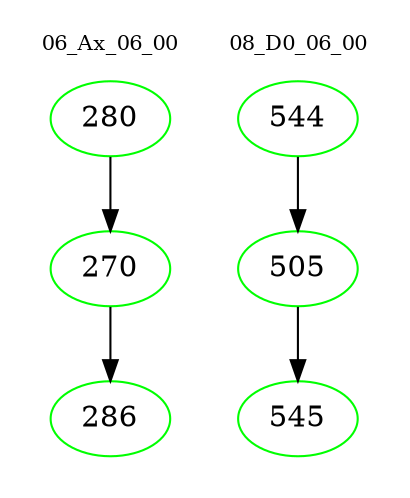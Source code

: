 digraph{
subgraph cluster_0 {
color = white
label = "06_Ax_06_00";
fontsize=10;
T0_280 [label="280", color="green"]
T0_280 -> T0_270 [color="black"]
T0_270 [label="270", color="green"]
T0_270 -> T0_286 [color="black"]
T0_286 [label="286", color="green"]
}
subgraph cluster_1 {
color = white
label = "08_D0_06_00";
fontsize=10;
T1_544 [label="544", color="green"]
T1_544 -> T1_505 [color="black"]
T1_505 [label="505", color="green"]
T1_505 -> T1_545 [color="black"]
T1_545 [label="545", color="green"]
}
}
